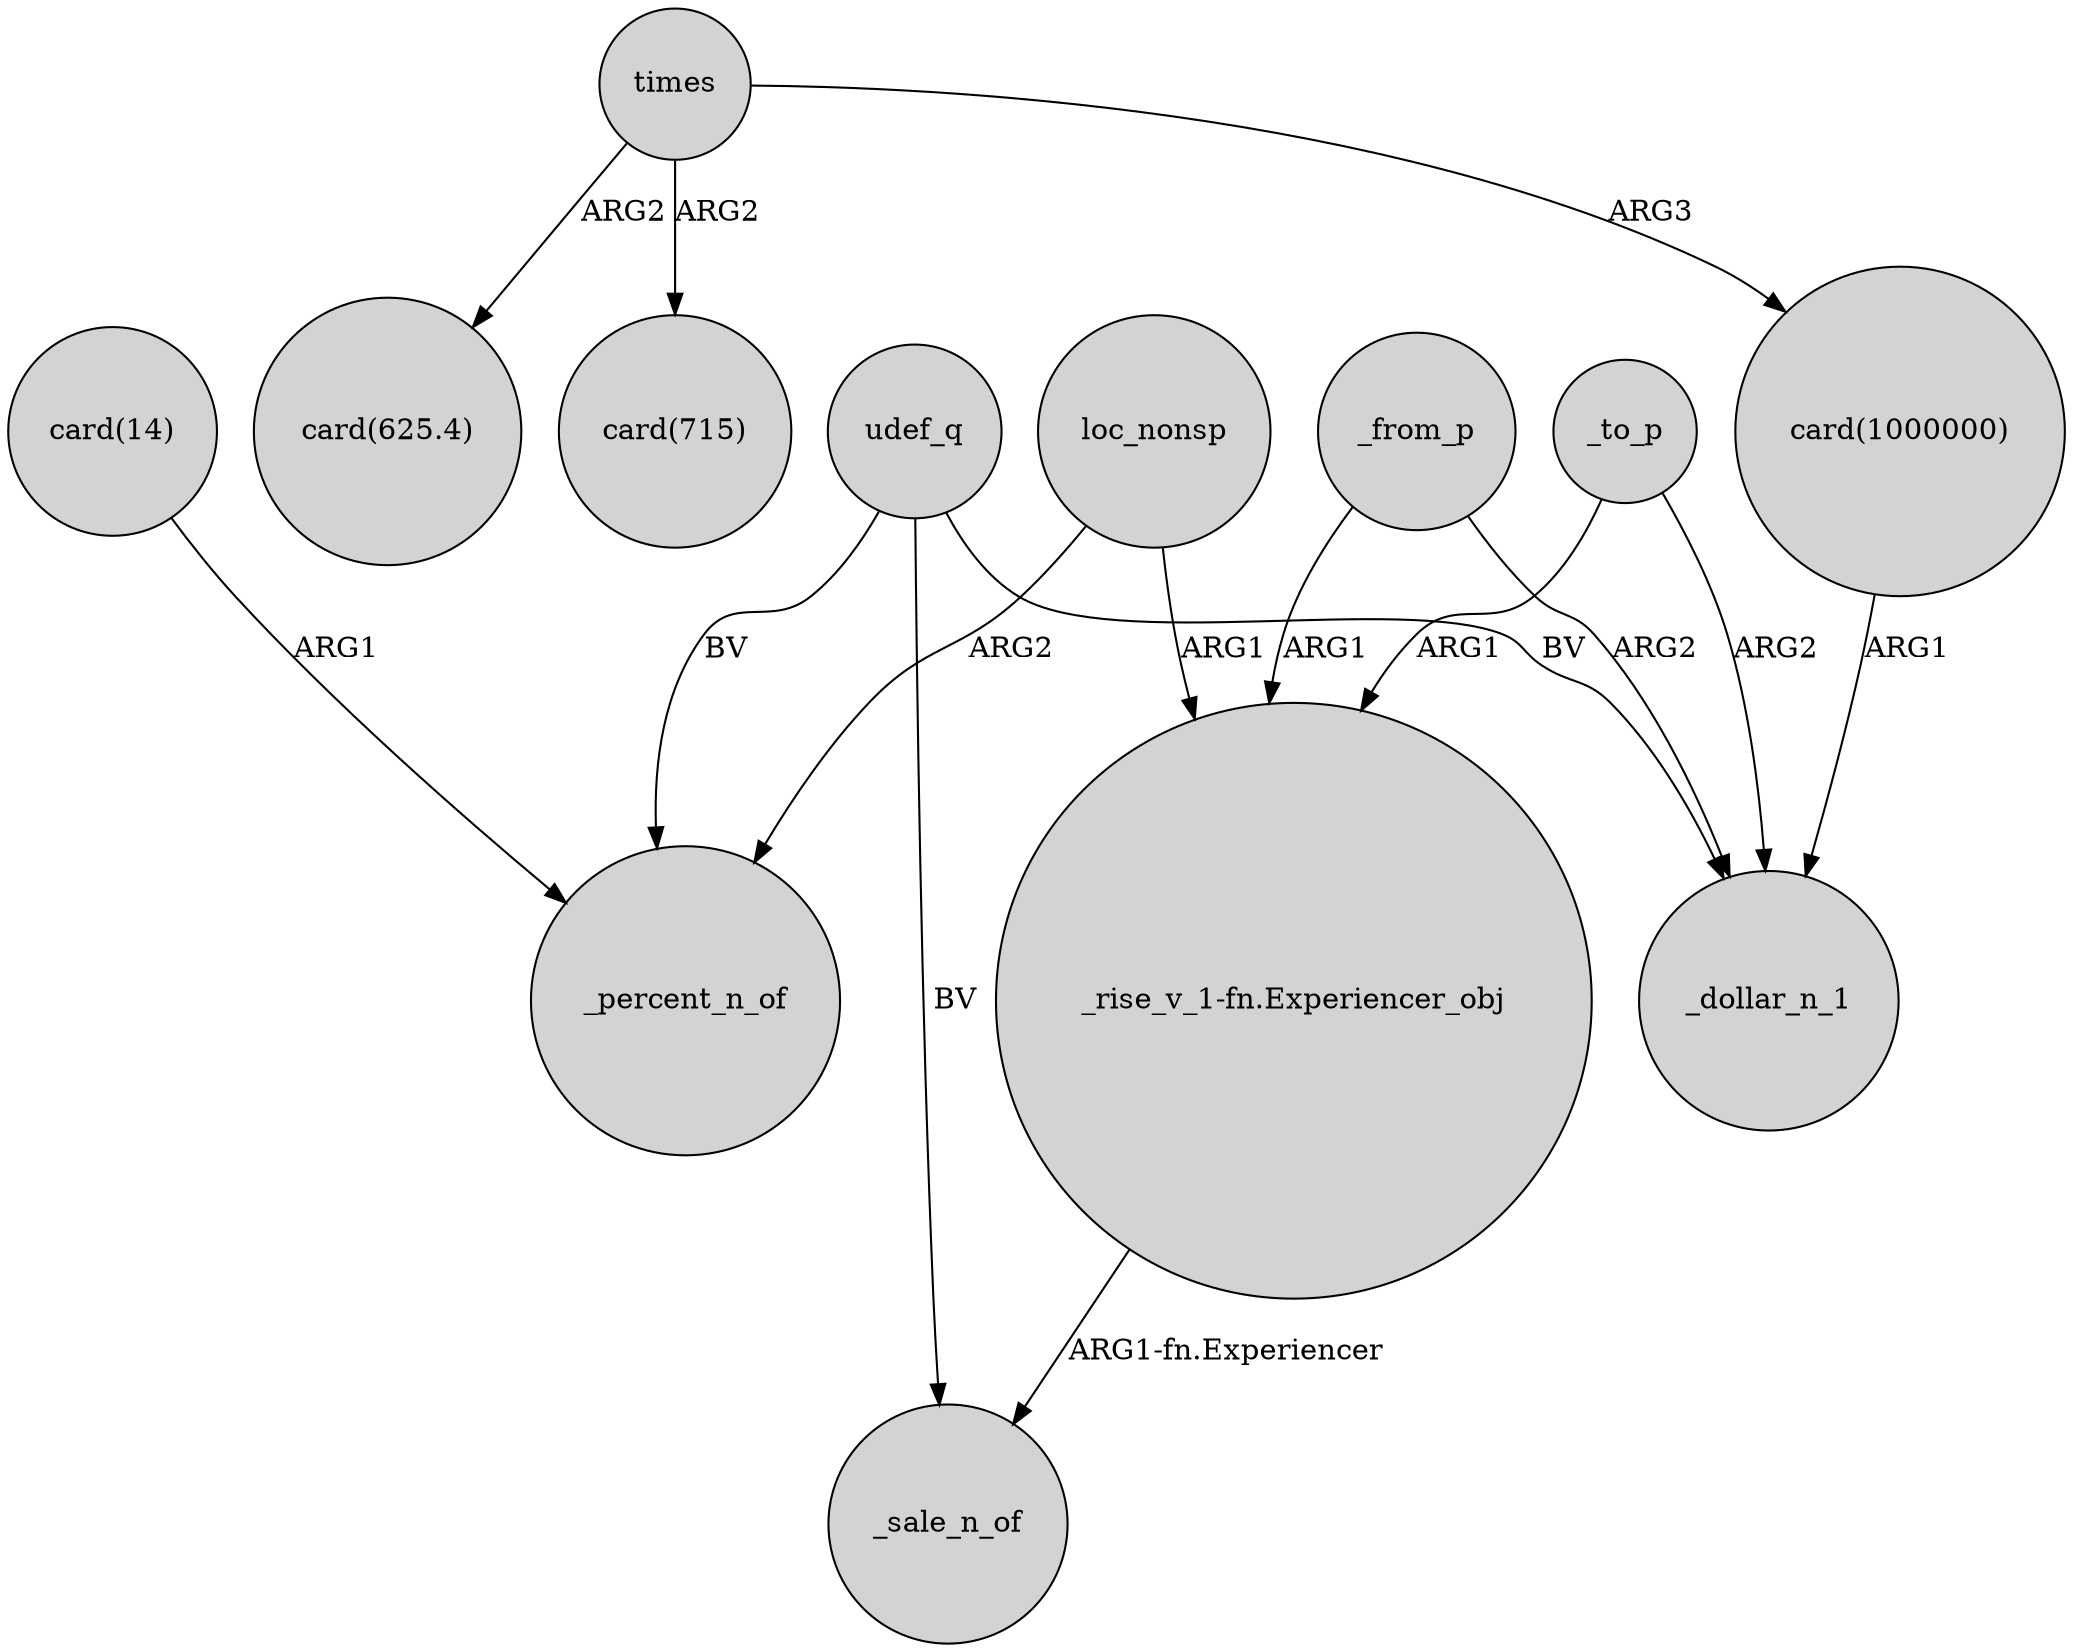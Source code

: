 digraph {
	node [shape=circle style=filled]
	times -> "card(1000000)" [label=ARG3]
	"card(14)" -> _percent_n_of [label=ARG1]
	udef_q -> _percent_n_of [label=BV]
	udef_q -> _sale_n_of [label=BV]
	_to_p -> _dollar_n_1 [label=ARG2]
	_to_p -> "_rise_v_1-fn.Experiencer_obj" [label=ARG1]
	times -> "card(625.4)" [label=ARG2]
	loc_nonsp -> "_rise_v_1-fn.Experiencer_obj" [label=ARG1]
	udef_q -> _dollar_n_1 [label=BV]
	"card(1000000)" -> _dollar_n_1 [label=ARG1]
	times -> "card(715)" [label=ARG2]
	_from_p -> _dollar_n_1 [label=ARG2]
	_from_p -> "_rise_v_1-fn.Experiencer_obj" [label=ARG1]
	loc_nonsp -> _percent_n_of [label=ARG2]
	"_rise_v_1-fn.Experiencer_obj" -> _sale_n_of [label="ARG1-fn.Experiencer"]
}
